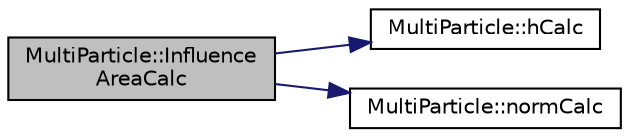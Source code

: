 digraph "MultiParticle::InfluenceAreaCalc"
{
 // LATEX_PDF_SIZE
  edge [fontname="Helvetica",fontsize="10",labelfontname="Helvetica",labelfontsize="10"];
  node [fontname="Helvetica",fontsize="10",shape=record];
  rankdir="LR";
  Node1 [label="MultiParticle::Influence\lAreaCalc",height=0.2,width=0.4,color="black", fillcolor="grey75", style="filled", fontcolor="black",tooltip=" "];
  Node1 -> Node2 [color="midnightblue",fontsize="10",style="solid"];
  Node2 [label="MultiParticle::hCalc",height=0.2,width=0.4,color="black", fillcolor="white", style="filled",URL="$classMultiParticle.html#a184089881fffeae35ef07336df7928f9",tooltip="膜厚h(i+1/2,j)"];
  Node1 -> Node3 [color="midnightblue",fontsize="10",style="solid"];
  Node3 [label="MultiParticle::normCalc",height=0.2,width=0.4,color="black", fillcolor="white", style="filled",URL="$classMultiParticle.html#a170c3f0696ecc6d8304da90e9403be3a",tooltip="Calclate length (長さを計算する)"];
}
